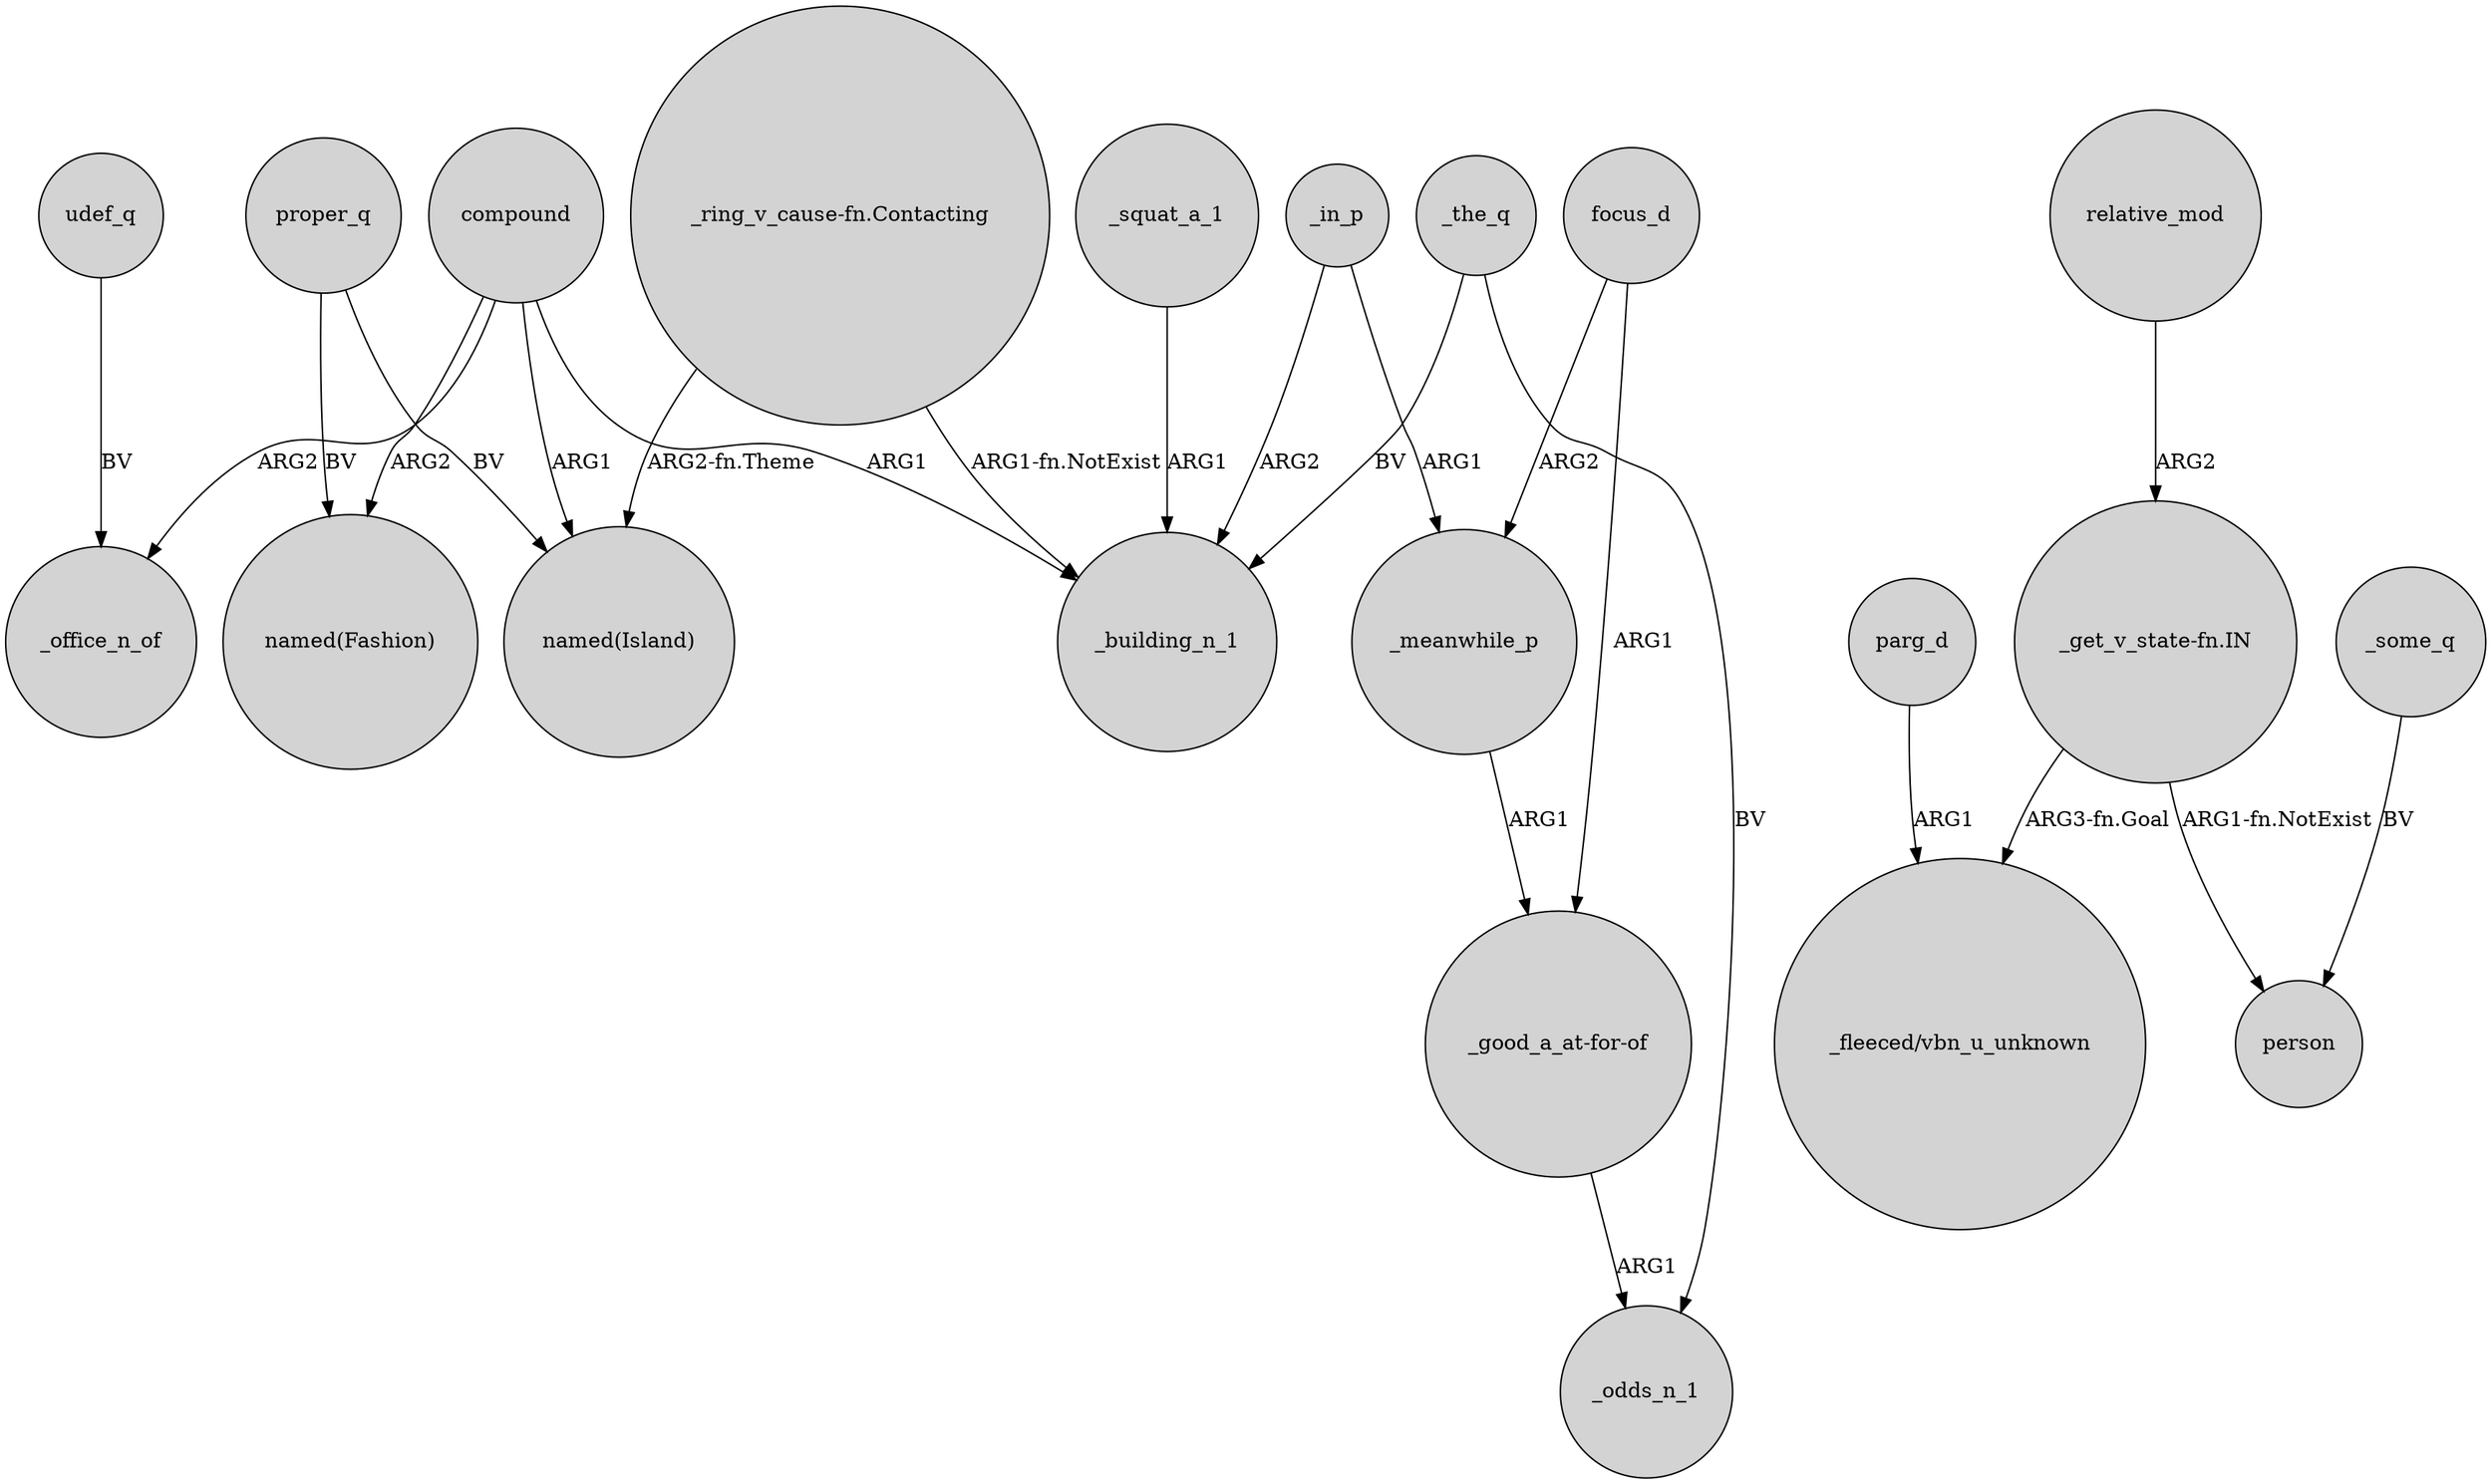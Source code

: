 digraph {
	node [shape=circle style=filled]
	udef_q -> _office_n_of [label=BV]
	proper_q -> "named(Fashion)" [label=BV]
	"_ring_v_cause-fn.Contacting" -> "named(Island)" [label="ARG2-fn.Theme"]
	_squat_a_1 -> _building_n_1 [label=ARG1]
	parg_d -> "_fleeced/vbn_u_unknown" [label=ARG1]
	"_good_a_at-for-of" -> _odds_n_1 [label=ARG1]
	"_get_v_state-fn.IN" -> person [label="ARG1-fn.NotExist"]
	"_get_v_state-fn.IN" -> "_fleeced/vbn_u_unknown" [label="ARG3-fn.Goal"]
	_in_p -> _building_n_1 [label=ARG2]
	compound -> _building_n_1 [label=ARG1]
	_meanwhile_p -> "_good_a_at-for-of" [label=ARG1]
	compound -> "named(Island)" [label=ARG1]
	_the_q -> _building_n_1 [label=BV]
	_in_p -> _meanwhile_p [label=ARG1]
	focus_d -> _meanwhile_p [label=ARG2]
	proper_q -> "named(Island)" [label=BV]
	_some_q -> person [label=BV]
	compound -> "named(Fashion)" [label=ARG2]
	"_ring_v_cause-fn.Contacting" -> _building_n_1 [label="ARG1-fn.NotExist"]
	focus_d -> "_good_a_at-for-of" [label=ARG1]
	_the_q -> _odds_n_1 [label=BV]
	relative_mod -> "_get_v_state-fn.IN" [label=ARG2]
	compound -> _office_n_of [label=ARG2]
}
